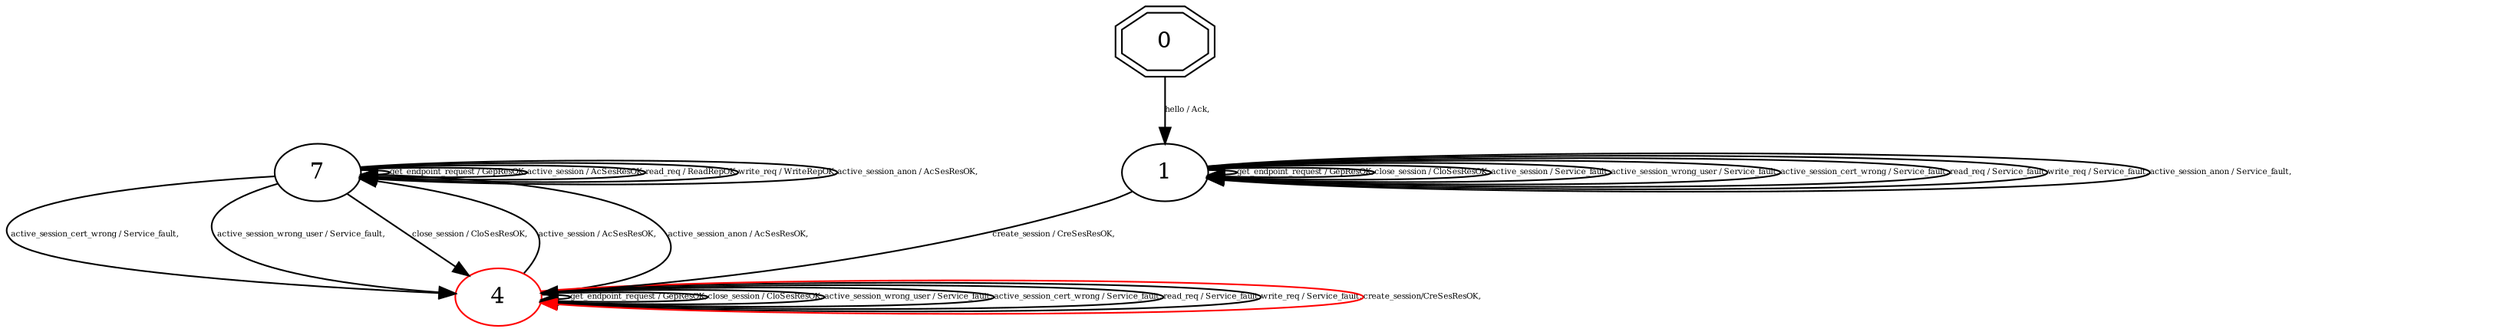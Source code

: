 digraph "Automata" { 
	 "7_1_false" [shape=ellipse,style=filled,fillcolor=white,URL="7",label="7"];
	 "4_1_false" [shape=ellipse,style=filled,fillcolor=white,URL="4",label="4",color=red];
	 "1_1_false" [shape=ellipse,style=filled,fillcolor=white,URL="1",label="1"];
	 "0_1_false" [shape=doubleoctagon,style=filled,fillcolor=white,URL="0",label="0"];
	 "7_1_false"->"4_1_false" [fontsize=5,label="active_session_cert_wrong / Service_fault,"];
	 "7_1_false"->"4_1_false" [fontsize=5,label="active_session_wrong_user / Service_fault,"];
	 "7_1_false"->"4_1_false" [fontsize=5,label="close_session / CloSesResOK,"];
	 "7_1_false"->"7_1_false" [fontsize=5,label="get_endpoint_request / GepResOK,"];
	 "7_1_false"->"7_1_false" [fontsize=5,label="active_session / AcSesResOK,"];
	 "7_1_false"->"7_1_false" [fontsize=5,label="read_req / ReadRepOK,"];
	 "7_1_false"->"7_1_false" [fontsize=5,label="write_req / WriteRepOK,"];
	 "7_1_false"->"7_1_false" [fontsize=5,label="active_session_anon / AcSesResOK,"];
	 "1_1_false"->"1_1_false" [fontsize=5,label="get_endpoint_request / GepResOK,"];
	 "1_1_false"->"1_1_false" [fontsize=5,label="close_session / CloSesResOK,"];
	 "1_1_false"->"1_1_false" [fontsize=5,label="active_session / Service_fault,"];
	 "1_1_false"->"1_1_false" [fontsize=5,label="active_session_wrong_user / Service_fault,"];
	 "1_1_false"->"1_1_false" [fontsize=5,label="active_session_cert_wrong / Service_fault,"];
	 "1_1_false"->"1_1_false" [fontsize=5,label="read_req / Service_fault,"];
	 "1_1_false"->"1_1_false" [fontsize=5,label="write_req / Service_fault,"];
	 "1_1_false"->"1_1_false" [fontsize=5,label="active_session_anon / Service_fault,"];
	 "1_1_false"->"4_1_false" [fontsize=5,label="create_session / CreSesResOK,"];
	 "4_1_false"->"4_1_false" [fontsize=5,label="get_endpoint_request / GepResOK,"];
	 "4_1_false"->"4_1_false" [fontsize=5,label="close_session / CloSesResOK,"];
	 "4_1_false"->"4_1_false" [fontsize=5,label="active_session_wrong_user / Service_fault,"];
	 "4_1_false"->"4_1_false" [fontsize=5,label="active_session_cert_wrong / Service_fault,"];
	 "4_1_false"->"4_1_false" [fontsize=5,label="read_req / Service_fault,"];
	 "4_1_false"->"4_1_false" [fontsize=5,label="write_req / Service_fault,"];
	 "4_1_false"->"7_1_false" [fontsize=5,label="active_session / AcSesResOK,"];
	 "4_1_false"->"7_1_false" [fontsize=5,label="active_session_anon / AcSesResOK,"];
	 "0_1_false"->"1_1_false" [fontsize=5,label="hello / Ack,"];
	"4_1_false"->"4_1_false"[color=red,label="create_session/CreSesResOK,",fontsize=5];}
